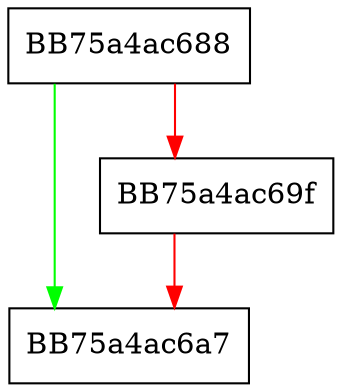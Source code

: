 digraph reset {
  node [shape="box"];
  graph [splines=ortho];
  BB75a4ac688 -> BB75a4ac6a7 [color="green"];
  BB75a4ac688 -> BB75a4ac69f [color="red"];
  BB75a4ac69f -> BB75a4ac6a7 [color="red"];
}